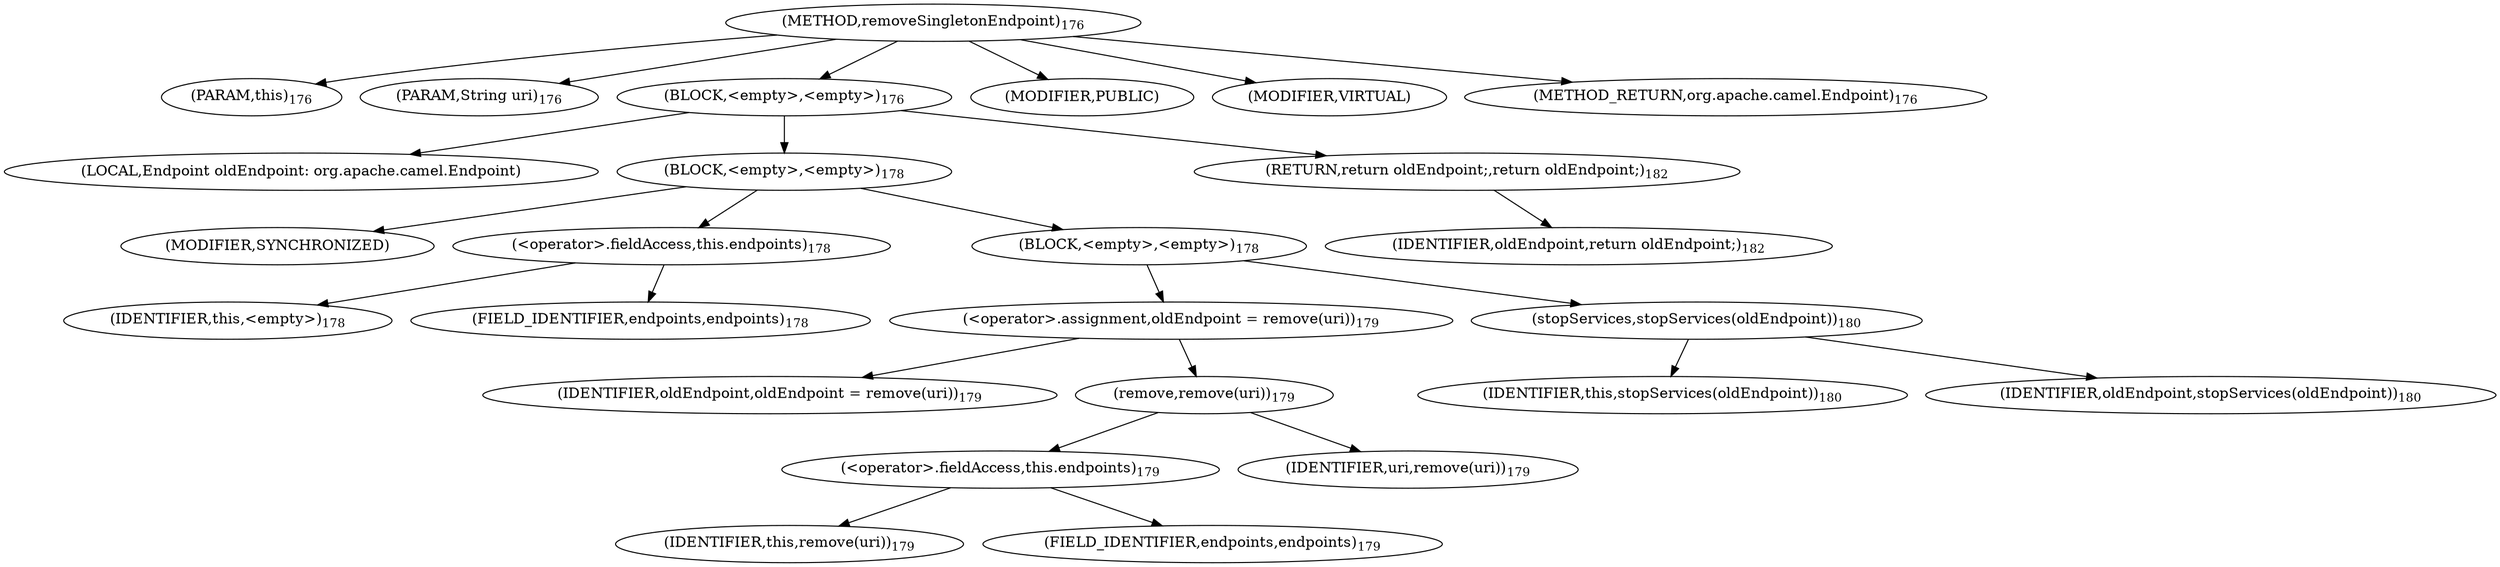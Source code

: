 digraph "removeSingletonEndpoint" {  
"423" [label = <(METHOD,removeSingletonEndpoint)<SUB>176</SUB>> ]
"19" [label = <(PARAM,this)<SUB>176</SUB>> ]
"424" [label = <(PARAM,String uri)<SUB>176</SUB>> ]
"425" [label = <(BLOCK,&lt;empty&gt;,&lt;empty&gt;)<SUB>176</SUB>> ]
"426" [label = <(LOCAL,Endpoint oldEndpoint: org.apache.camel.Endpoint)> ]
"427" [label = <(BLOCK,&lt;empty&gt;,&lt;empty&gt;)<SUB>178</SUB>> ]
"428" [label = <(MODIFIER,SYNCHRONIZED)> ]
"429" [label = <(&lt;operator&gt;.fieldAccess,this.endpoints)<SUB>178</SUB>> ]
"430" [label = <(IDENTIFIER,this,&lt;empty&gt;)<SUB>178</SUB>> ]
"431" [label = <(FIELD_IDENTIFIER,endpoints,endpoints)<SUB>178</SUB>> ]
"432" [label = <(BLOCK,&lt;empty&gt;,&lt;empty&gt;)<SUB>178</SUB>> ]
"433" [label = <(&lt;operator&gt;.assignment,oldEndpoint = remove(uri))<SUB>179</SUB>> ]
"434" [label = <(IDENTIFIER,oldEndpoint,oldEndpoint = remove(uri))<SUB>179</SUB>> ]
"435" [label = <(remove,remove(uri))<SUB>179</SUB>> ]
"436" [label = <(&lt;operator&gt;.fieldAccess,this.endpoints)<SUB>179</SUB>> ]
"437" [label = <(IDENTIFIER,this,remove(uri))<SUB>179</SUB>> ]
"438" [label = <(FIELD_IDENTIFIER,endpoints,endpoints)<SUB>179</SUB>> ]
"439" [label = <(IDENTIFIER,uri,remove(uri))<SUB>179</SUB>> ]
"440" [label = <(stopServices,stopServices(oldEndpoint))<SUB>180</SUB>> ]
"18" [label = <(IDENTIFIER,this,stopServices(oldEndpoint))<SUB>180</SUB>> ]
"441" [label = <(IDENTIFIER,oldEndpoint,stopServices(oldEndpoint))<SUB>180</SUB>> ]
"442" [label = <(RETURN,return oldEndpoint;,return oldEndpoint;)<SUB>182</SUB>> ]
"443" [label = <(IDENTIFIER,oldEndpoint,return oldEndpoint;)<SUB>182</SUB>> ]
"444" [label = <(MODIFIER,PUBLIC)> ]
"445" [label = <(MODIFIER,VIRTUAL)> ]
"446" [label = <(METHOD_RETURN,org.apache.camel.Endpoint)<SUB>176</SUB>> ]
  "423" -> "19" 
  "423" -> "424" 
  "423" -> "425" 
  "423" -> "444" 
  "423" -> "445" 
  "423" -> "446" 
  "425" -> "426" 
  "425" -> "427" 
  "425" -> "442" 
  "427" -> "428" 
  "427" -> "429" 
  "427" -> "432" 
  "429" -> "430" 
  "429" -> "431" 
  "432" -> "433" 
  "432" -> "440" 
  "433" -> "434" 
  "433" -> "435" 
  "435" -> "436" 
  "435" -> "439" 
  "436" -> "437" 
  "436" -> "438" 
  "440" -> "18" 
  "440" -> "441" 
  "442" -> "443" 
}
